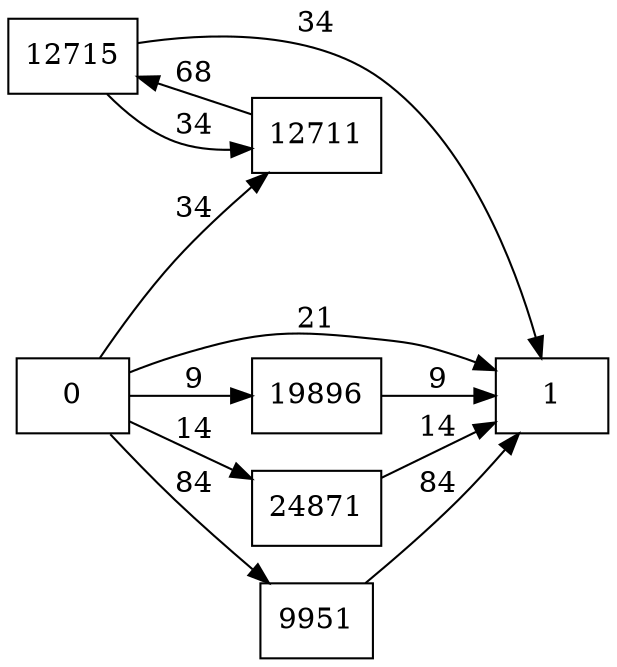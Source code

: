 digraph {
	graph [rankdir=LR]
	node [shape=rectangle]
	9951 -> 1 [label=84]
	12711 -> 12715 [label=68]
	12715 -> 12711 [label=34]
	12715 -> 1 [label=34]
	19896 -> 1 [label=9]
	24871 -> 1 [label=14]
	0 -> 1 [label=21]
	0 -> 9951 [label=84]
	0 -> 12711 [label=34]
	0 -> 19896 [label=9]
	0 -> 24871 [label=14]
}

